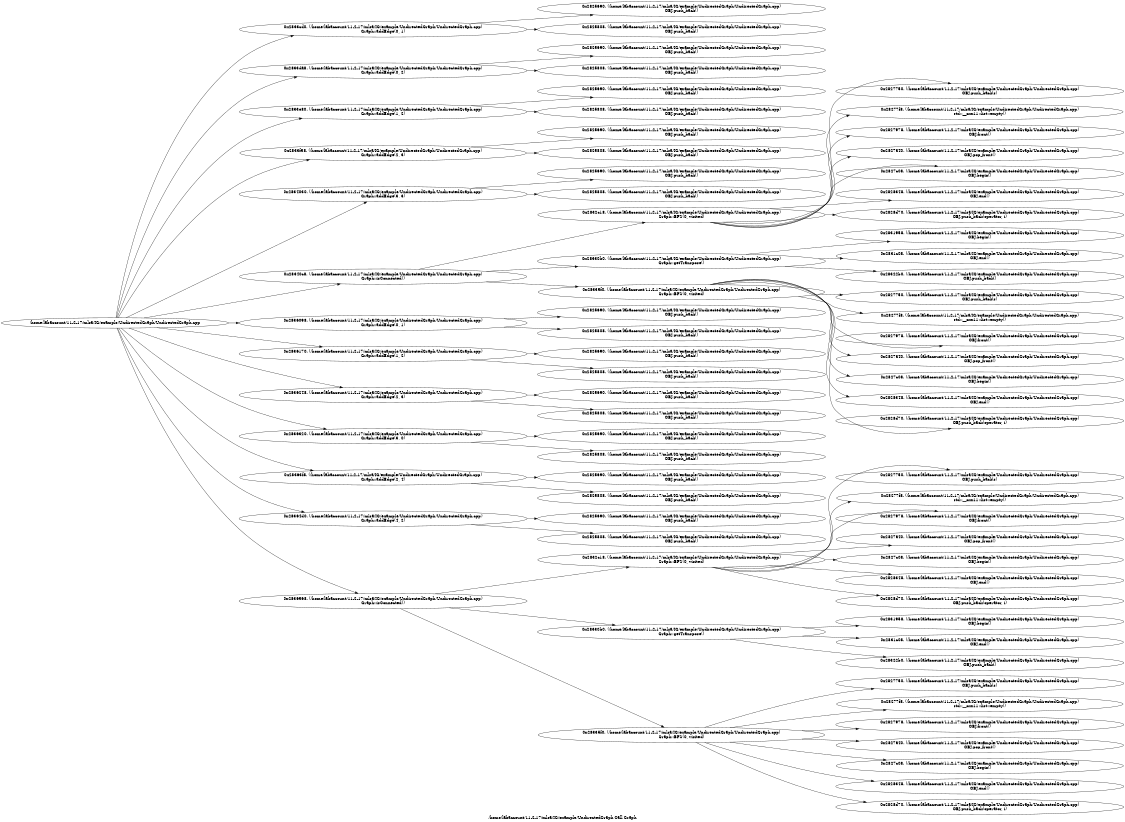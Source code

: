 digraph "/home/labaccount/11-2-17/mlsa/IG/example/UndirectedGraph Call Graph" {
	graph [dpi=300
		rankdir=LR
		size="7.5, 10"
		label="/home/labaccount/11-2-17/mlsa/IG/example/UndirectedGraph Call Graph"
	];

	Node0x812987401 [shape=oval, label="/home/labaccount/11-2-17/mlsa/IG/example/UndirectedGraph/UndirectedGraph.cpp"];
	Node0x534509044 [shape=oval, label="0x2833cd0. (/home/labaccount/11-2-17/mlsa/IG/example/UndirectedGraph/UndirectedGraph.cpp)\nGraph::addEdge(0, 1)"];
	Node0x812987401 -> Node0x534509044;
	Node0x242569106 [shape=oval, label="0x2833da8. (/home/labaccount/11-2-17/mlsa/IG/example/UndirectedGraph/UndirectedGraph.cpp)\nGraph::addEdge(0, 2)"];
	Node0x812987401 -> Node0x242569106;
	Node0x272161632 [shape=oval, label="0x2833e80. (/home/labaccount/11-2-17/mlsa/IG/example/UndirectedGraph/UndirectedGraph.cpp)\nGraph::addEdge(1, 2)"];
	Node0x812987401 -> Node0x272161632;
	Node0x149039830 [shape=oval, label="0x2833f58. (/home/labaccount/11-2-17/mlsa/IG/example/UndirectedGraph/UndirectedGraph.cpp)\nGraph::addEdge(2, 3)"];
	Node0x812987401 -> Node0x149039830;
	Node0x298060819 [shape=oval, label="0x2834030. (/home/labaccount/11-2-17/mlsa/IG/example/UndirectedGraph/UndirectedGraph.cpp)\nGraph::addEdge(3, 3)"];
	Node0x812987401 -> Node0x298060819;
	Node0x989551358 [shape=oval, label="0x28340c8. (/home/labaccount/11-2-17/mlsa/IG/example/UndirectedGraph/UndirectedGraph.cpp)\nGraph::isConnected()"];
	Node0x812987401 -> Node0x989551358;
	Node0x869118697 [shape=oval, label="0x2836098. (/home/labaccount/11-2-17/mlsa/IG/example/UndirectedGraph/UndirectedGraph.cpp)\nGraph::addEdge(0, 1)"];
	Node0x812987401 -> Node0x869118697;
	Node0x546546780 [shape=oval, label="0x2836170. (/home/labaccount/11-2-17/mlsa/IG/example/UndirectedGraph/UndirectedGraph.cpp)\nGraph::addEdge(1, 2)"];
	Node0x812987401 -> Node0x546546780;
	Node0x679343865 [shape=oval, label="0x2836248. (/home/labaccount/11-2-17/mlsa/IG/example/UndirectedGraph/UndirectedGraph.cpp)\nGraph::addEdge(2, 3)"];
	Node0x812987401 -> Node0x679343865;
	Node0x168273815 [shape=oval, label="0x2836320. (/home/labaccount/11-2-17/mlsa/IG/example/UndirectedGraph/UndirectedGraph.cpp)\nGraph::addEdge(3, 0)"];
	Node0x812987401 -> Node0x168273815;
	Node0x711543518 [shape=oval, label="0x28363f8. (/home/labaccount/11-2-17/mlsa/IG/example/UndirectedGraph/UndirectedGraph.cpp)\nGraph::addEdge(2, 4)"];
	Node0x812987401 -> Node0x711543518;
	Node0x889385132 [shape=oval, label="0x28364d0. (/home/labaccount/11-2-17/mlsa/IG/example/UndirectedGraph/UndirectedGraph.cpp)\nGraph::addEdge(4, 2)"];
	Node0x812987401 -> Node0x889385132;
	Node0x651390829 [shape=oval, label="0x2836568. (/home/labaccount/11-2-17/mlsa/IG/example/UndirectedGraph/UndirectedGraph.cpp)\nGraph::isConnected()"];
	Node0x812987401 -> Node0x651390829;
	Node0x657759686 [shape=oval, label="0x2825690. (/home/labaccount/11-2-17/mlsa/IG/example/UndirectedGraph/UndirectedGraph.cpp)\nOBJ.push_back()"];
	Node0x534509044 -> Node0x657759686;
	Node0x595018279 [shape=oval, label="0x2825808. (/home/labaccount/11-2-17/mlsa/IG/example/UndirectedGraph/UndirectedGraph.cpp)\nOBJ.push_back()"];
	Node0x534509044 -> Node0x595018279;
	Node0x854005898 [shape=oval, label="0x2825690. (/home/labaccount/11-2-17/mlsa/IG/example/UndirectedGraph/UndirectedGraph.cpp)\nOBJ.push_back()"];
	Node0x242569106 -> Node0x854005898;
	Node0x579853313 [shape=oval, label="0x2825808. (/home/labaccount/11-2-17/mlsa/IG/example/UndirectedGraph/UndirectedGraph.cpp)\nOBJ.push_back()"];
	Node0x242569106 -> Node0x579853313;
	Node0x132774310 [shape=oval, label="0x2825690. (/home/labaccount/11-2-17/mlsa/IG/example/UndirectedGraph/UndirectedGraph.cpp)\nOBJ.push_back()"];
	Node0x272161632 -> Node0x132774310;
	Node0x699240892 [shape=oval, label="0x2825808. (/home/labaccount/11-2-17/mlsa/IG/example/UndirectedGraph/UndirectedGraph.cpp)\nOBJ.push_back()"];
	Node0x272161632 -> Node0x699240892;
	Node0x298586848 [shape=oval, label="0x2825690. (/home/labaccount/11-2-17/mlsa/IG/example/UndirectedGraph/UndirectedGraph.cpp)\nOBJ.push_back()"];
	Node0x149039830 -> Node0x298586848;
	Node0x670715064 [shape=oval, label="0x2825808. (/home/labaccount/11-2-17/mlsa/IG/example/UndirectedGraph/UndirectedGraph.cpp)\nOBJ.push_back()"];
	Node0x149039830 -> Node0x670715064;
	Node0x777874783 [shape=oval, label="0x2825690. (/home/labaccount/11-2-17/mlsa/IG/example/UndirectedGraph/UndirectedGraph.cpp)\nOBJ.push_back()"];
	Node0x298060819 -> Node0x777874783;
	Node0x574367030 [shape=oval, label="0x2825808. (/home/labaccount/11-2-17/mlsa/IG/example/UndirectedGraph/UndirectedGraph.cpp)\nOBJ.push_back()"];
	Node0x298060819 -> Node0x574367030;
	Node0x440316181 [shape=oval, label="0x2832c18. (/home/labaccount/11-2-17/mlsa/IG/example/UndirectedGraph/UndirectedGraph.cpp)\nGraph::BFS(0, visited)"];
	Node0x989551358 -> Node0x440316181;
	Node0x419887150 [shape=oval, label="0x28330b0. (/home/labaccount/11-2-17/mlsa/IG/example/UndirectedGraph/UndirectedGraph.cpp)\nGraph::getTranspose()"];
	Node0x989551358 -> Node0x419887150;
	Node0x584768354 [shape=oval, label="0x28335f0. (/home/labaccount/11-2-17/mlsa/IG/example/UndirectedGraph/UndirectedGraph.cpp)\nGraph::BFS(0, visited)"];
	Node0x989551358 -> Node0x584768354;
	Node0x456207904 [shape=oval, label="0x2825690. (/home/labaccount/11-2-17/mlsa/IG/example/UndirectedGraph/UndirectedGraph.cpp)\nOBJ.push_back()"];
	Node0x869118697 -> Node0x456207904;
	Node0x547496679 [shape=oval, label="0x2825808. (/home/labaccount/11-2-17/mlsa/IG/example/UndirectedGraph/UndirectedGraph.cpp)\nOBJ.push_back()"];
	Node0x869118697 -> Node0x547496679;
	Node0x518802832 [shape=oval, label="0x2825690. (/home/labaccount/11-2-17/mlsa/IG/example/UndirectedGraph/UndirectedGraph.cpp)\nOBJ.push_back()"];
	Node0x546546780 -> Node0x518802832;
	Node0x769862554 [shape=oval, label="0x2825808. (/home/labaccount/11-2-17/mlsa/IG/example/UndirectedGraph/UndirectedGraph.cpp)\nOBJ.push_back()"];
	Node0x546546780 -> Node0x769862554;
	Node0x979044147 [shape=oval, label="0x2825690. (/home/labaccount/11-2-17/mlsa/IG/example/UndirectedGraph/UndirectedGraph.cpp)\nOBJ.push_back()"];
	Node0x679343865 -> Node0x979044147;
	Node0x702829057 [shape=oval, label="0x2825808. (/home/labaccount/11-2-17/mlsa/IG/example/UndirectedGraph/UndirectedGraph.cpp)\nOBJ.push_back()"];
	Node0x679343865 -> Node0x702829057;
	Node0x693460120 [shape=oval, label="0x2825690. (/home/labaccount/11-2-17/mlsa/IG/example/UndirectedGraph/UndirectedGraph.cpp)\nOBJ.push_back()"];
	Node0x168273815 -> Node0x693460120;
	Node0x836997650 [shape=oval, label="0x2825808. (/home/labaccount/11-2-17/mlsa/IG/example/UndirectedGraph/UndirectedGraph.cpp)\nOBJ.push_back()"];
	Node0x168273815 -> Node0x836997650;
	Node0x599284166 [shape=oval, label="0x2825690. (/home/labaccount/11-2-17/mlsa/IG/example/UndirectedGraph/UndirectedGraph.cpp)\nOBJ.push_back()"];
	Node0x711543518 -> Node0x599284166;
	Node0x378623778 [shape=oval, label="0x2825808. (/home/labaccount/11-2-17/mlsa/IG/example/UndirectedGraph/UndirectedGraph.cpp)\nOBJ.push_back()"];
	Node0x711543518 -> Node0x378623778;
	Node0x243893742 [shape=oval, label="0x2825690. (/home/labaccount/11-2-17/mlsa/IG/example/UndirectedGraph/UndirectedGraph.cpp)\nOBJ.push_back()"];
	Node0x889385132 -> Node0x243893742;
	Node0x612336595 [shape=oval, label="0x2825808. (/home/labaccount/11-2-17/mlsa/IG/example/UndirectedGraph/UndirectedGraph.cpp)\nOBJ.push_back()"];
	Node0x889385132 -> Node0x612336595;
	Node0x911847528 [shape=oval, label="0x2832c18. (/home/labaccount/11-2-17/mlsa/IG/example/UndirectedGraph/UndirectedGraph.cpp)\nGraph::BFS(0, visited)"];
	Node0x651390829 -> Node0x911847528;
	Node0x850785867 [shape=oval, label="0x28330b0. (/home/labaccount/11-2-17/mlsa/IG/example/UndirectedGraph/UndirectedGraph.cpp)\nGraph::getTranspose()"];
	Node0x651390829 -> Node0x850785867;
	Node0x732164253 [shape=oval, label="0x28335f0. (/home/labaccount/11-2-17/mlsa/IG/example/UndirectedGraph/UndirectedGraph.cpp)\nGraph::BFS(0, visited)"];
	Node0x651390829 -> Node0x732164253;
	Node0x473977391 [shape=oval, label="0x2827750. (/home/labaccount/11-2-17/mlsa/IG/example/UndirectedGraph/UndirectedGraph.cpp)\nOBJ.push_back(s)"];
	Node0x440316181 -> Node0x473977391;
	Node0x252993342 [shape=oval, label="0x28277f8. (/home/labaccount/11-2-17/mlsa/IG/example/UndirectedGraph/UndirectedGraph.cpp)\nstd::__cxx11::list::empty()"];
	Node0x440316181 -> Node0x252993342;
	Node0x438359591 [shape=oval, label="0x2827978. (/home/labaccount/11-2-17/mlsa/IG/example/UndirectedGraph/UndirectedGraph.cpp)\nOBJ.front()"];
	Node0x440316181 -> Node0x438359591;
	Node0x261316514 [shape=oval, label="0x2827a40. (/home/labaccount/11-2-17/mlsa/IG/example/UndirectedGraph/UndirectedGraph.cpp)\nOBJ.pop_front()"];
	Node0x440316181 -> Node0x261316514;
	Node0x499921476 [shape=oval, label="0x2827c08. (/home/labaccount/11-2-17/mlsa/IG/example/UndirectedGraph/UndirectedGraph.cpp)\nOBJ.begin()"];
	Node0x440316181 -> Node0x499921476;
	Node0x344667266 [shape=oval, label="0x2828348. (/home/labaccount/11-2-17/mlsa/IG/example/UndirectedGraph/UndirectedGraph.cpp)\nOBJ.end()"];
	Node0x440316181 -> Node0x344667266;
	Node0x488294912 [shape=oval, label="0x2828d70. (/home/labaccount/11-2-17/mlsa/IG/example/UndirectedGraph/UndirectedGraph.cpp)\nOBJ.push_back(operator, i)"];
	Node0x440316181 -> Node0x488294912;
	Node0x157875918 [shape=oval, label="0x2831958. (/home/labaccount/11-2-17/mlsa/IG/example/UndirectedGraph/UndirectedGraph.cpp)\nOBJ.begin()"];
	Node0x419887150 -> Node0x157875918;
	Node0x241288309 [shape=oval, label="0x2831c08. (/home/labaccount/11-2-17/mlsa/IG/example/UndirectedGraph/UndirectedGraph.cpp)\nOBJ.end()"];
	Node0x419887150 -> Node0x241288309;
	Node0x394205857 [shape=oval, label="0x28322b0. (/home/labaccount/11-2-17/mlsa/IG/example/UndirectedGraph/UndirectedGraph.cpp)\nOBJ.push_back()"];
	Node0x419887150 -> Node0x394205857;
	Node0x789639113 [shape=oval, label="0x2827750. (/home/labaccount/11-2-17/mlsa/IG/example/UndirectedGraph/UndirectedGraph.cpp)\nOBJ.push_back(s)"];
	Node0x584768354 -> Node0x789639113;
	Node0x374688737 [shape=oval, label="0x28277f8. (/home/labaccount/11-2-17/mlsa/IG/example/UndirectedGraph/UndirectedGraph.cpp)\nstd::__cxx11::list::empty()"];
	Node0x584768354 -> Node0x374688737;
	Node0x972055880 [shape=oval, label="0x2827978. (/home/labaccount/11-2-17/mlsa/IG/example/UndirectedGraph/UndirectedGraph.cpp)\nOBJ.front()"];
	Node0x584768354 -> Node0x972055880;
	Node0x417969576 [shape=oval, label="0x2827a40. (/home/labaccount/11-2-17/mlsa/IG/example/UndirectedGraph/UndirectedGraph.cpp)\nOBJ.pop_front()"];
	Node0x584768354 -> Node0x417969576;
	Node0x479472424 [shape=oval, label="0x2827c08. (/home/labaccount/11-2-17/mlsa/IG/example/UndirectedGraph/UndirectedGraph.cpp)\nOBJ.begin()"];
	Node0x584768354 -> Node0x479472424;
	Node0x657128192 [shape=oval, label="0x2828348. (/home/labaccount/11-2-17/mlsa/IG/example/UndirectedGraph/UndirectedGraph.cpp)\nOBJ.end()"];
	Node0x584768354 -> Node0x657128192;
	Node0x127663005 [shape=oval, label="0x2828d70. (/home/labaccount/11-2-17/mlsa/IG/example/UndirectedGraph/UndirectedGraph.cpp)\nOBJ.push_back(operator, i)"];
	Node0x584768354 -> Node0x127663005;
	Node0x704549335 [shape=oval, label="0x2827750. (/home/labaccount/11-2-17/mlsa/IG/example/UndirectedGraph/UndirectedGraph.cpp)\nOBJ.push_back(s)"];
	Node0x911847528 -> Node0x704549335;
	Node0x841442995 [shape=oval, label="0x28277f8. (/home/labaccount/11-2-17/mlsa/IG/example/UndirectedGraph/UndirectedGraph.cpp)\nstd::__cxx11::list::empty()"];
	Node0x911847528 -> Node0x841442995;
	Node0x217961430 [shape=oval, label="0x2827978. (/home/labaccount/11-2-17/mlsa/IG/example/UndirectedGraph/UndirectedGraph.cpp)\nOBJ.front()"];
	Node0x911847528 -> Node0x217961430;
	Node0x204876499 [shape=oval, label="0x2827a40. (/home/labaccount/11-2-17/mlsa/IG/example/UndirectedGraph/UndirectedGraph.cpp)\nOBJ.pop_front()"];
	Node0x911847528 -> Node0x204876499;
	Node0x210547644 [shape=oval, label="0x2827c08. (/home/labaccount/11-2-17/mlsa/IG/example/UndirectedGraph/UndirectedGraph.cpp)\nOBJ.begin()"];
	Node0x911847528 -> Node0x210547644;
	Node0x390914953 [shape=oval, label="0x2828348. (/home/labaccount/11-2-17/mlsa/IG/example/UndirectedGraph/UndirectedGraph.cpp)\nOBJ.end()"];
	Node0x911847528 -> Node0x390914953;
	Node0x420859457 [shape=oval, label="0x2828d70. (/home/labaccount/11-2-17/mlsa/IG/example/UndirectedGraph/UndirectedGraph.cpp)\nOBJ.push_back(operator, i)"];
	Node0x911847528 -> Node0x420859457;
	Node0x218671820 [shape=oval, label="0x2831958. (/home/labaccount/11-2-17/mlsa/IG/example/UndirectedGraph/UndirectedGraph.cpp)\nOBJ.begin()"];
	Node0x850785867 -> Node0x218671820;
	Node0x358113358 [shape=oval, label="0x2831c08. (/home/labaccount/11-2-17/mlsa/IG/example/UndirectedGraph/UndirectedGraph.cpp)\nOBJ.end()"];
	Node0x850785867 -> Node0x358113358;
	Node0x919302569 [shape=oval, label="0x28322b0. (/home/labaccount/11-2-17/mlsa/IG/example/UndirectedGraph/UndirectedGraph.cpp)\nOBJ.push_back()"];
	Node0x850785867 -> Node0x919302569;
	Node0x120182235 [shape=oval, label="0x2827750. (/home/labaccount/11-2-17/mlsa/IG/example/UndirectedGraph/UndirectedGraph.cpp)\nOBJ.push_back(s)"];
	Node0x732164253 -> Node0x120182235;
	Node0x880683774 [shape=oval, label="0x28277f8. (/home/labaccount/11-2-17/mlsa/IG/example/UndirectedGraph/UndirectedGraph.cpp)\nstd::__cxx11::list::empty()"];
	Node0x732164253 -> Node0x880683774;
	Node0x671008842 [shape=oval, label="0x2827978. (/home/labaccount/11-2-17/mlsa/IG/example/UndirectedGraph/UndirectedGraph.cpp)\nOBJ.front()"];
	Node0x732164253 -> Node0x671008842;
	Node0x766750618 [shape=oval, label="0x2827a40. (/home/labaccount/11-2-17/mlsa/IG/example/UndirectedGraph/UndirectedGraph.cpp)\nOBJ.pop_front()"];
	Node0x732164253 -> Node0x766750618;
	Node0x715282590 [shape=oval, label="0x2827c08. (/home/labaccount/11-2-17/mlsa/IG/example/UndirectedGraph/UndirectedGraph.cpp)\nOBJ.begin()"];
	Node0x732164253 -> Node0x715282590;
	Node0x799924478 [shape=oval, label="0x2828348. (/home/labaccount/11-2-17/mlsa/IG/example/UndirectedGraph/UndirectedGraph.cpp)\nOBJ.end()"];
	Node0x732164253 -> Node0x799924478;
	Node0x388364182 [shape=oval, label="0x2828d70. (/home/labaccount/11-2-17/mlsa/IG/example/UndirectedGraph/UndirectedGraph.cpp)\nOBJ.push_back(operator, i)"];
	Node0x732164253 -> Node0x388364182;
}